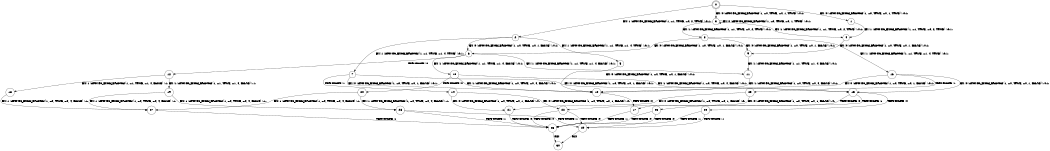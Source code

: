 digraph BCG {
size = "7, 10.5";
center = TRUE;
node [shape = circle];
0 [peripheries = 2];
0 -> 1 [label = "EX !0 !ATOMIC_EXCH_BRANCH (1, +0, TRUE, +0, 1, TRUE) !:0:1:"];
0 -> 2 [label = "EX !1 !ATOMIC_EXCH_BRANCH (1, +1, TRUE, +0, 2, TRUE) !:0:1:"];
0 -> 3 [label = "EX !0 !ATOMIC_EXCH_BRANCH (1, +0, TRUE, +0, 1, TRUE) !:0:1:"];
1 -> 4 [label = "EX !1 !ATOMIC_EXCH_BRANCH (1, +1, TRUE, +0, 2, TRUE) !:0:1:"];
2 -> 5 [label = "EX !1 !ATOMIC_EXCH_BRANCH (1, +1, TRUE, +1, 4, TRUE) !:0:1:"];
2 -> 6 [label = "EX !0 !ATOMIC_EXCH_BRANCH (1, +0, TRUE, +0, 1, FALSE) !:0:1:"];
2 -> 7 [label = "EX !1 !ATOMIC_EXCH_BRANCH (1, +1, TRUE, +1, 4, TRUE) !:0:1:"];
3 -> 4 [label = "EX !1 !ATOMIC_EXCH_BRANCH (1, +1, TRUE, +0, 2, TRUE) !:0:1:"];
3 -> 8 [label = "EX !1 !ATOMIC_EXCH_BRANCH (1, +1, TRUE, +0, 2, TRUE) !:0:1:"];
3 -> 3 [label = "EX !0 !ATOMIC_EXCH_BRANCH (1, +0, TRUE, +0, 1, TRUE) !:0:1:"];
4 -> 9 [label = "EX !0 !ATOMIC_EXCH_BRANCH (1, +0, TRUE, +0, 1, FALSE) !:0:1:"];
5 -> 10 [label = "EX !0 !ATOMIC_EXCH_BRANCH (1, +0, TRUE, +0, 1, FALSE) !:0:1:"];
6 -> 11 [label = "EX !1 !ATOMIC_EXCH_BRANCH (1, +1, TRUE, +1, 4, FALSE) !:0:1:"];
6 -> 12 [label = "TERMINATE !0"];
6 -> 13 [label = "EX !1 !ATOMIC_EXCH_BRANCH (1, +1, TRUE, +1, 4, FALSE) !:0:1:"];
7 -> 10 [label = "EX !0 !ATOMIC_EXCH_BRANCH (1, +0, TRUE, +0, 1, FALSE) !:0:1:"];
7 -> 14 [label = "TERMINATE !1"];
7 -> 15 [label = "EX !0 !ATOMIC_EXCH_BRANCH (1, +0, TRUE, +0, 1, FALSE) !:0:1:"];
8 -> 9 [label = "EX !0 !ATOMIC_EXCH_BRANCH (1, +0, TRUE, +0, 1, FALSE) !:0:1:"];
8 -> 16 [label = "EX !1 !ATOMIC_EXCH_BRANCH (1, +1, TRUE, +1, 4, TRUE) !:0:1:"];
8 -> 6 [label = "EX !0 !ATOMIC_EXCH_BRANCH (1, +0, TRUE, +0, 1, FALSE) !:0:1:"];
9 -> 11 [label = "EX !1 !ATOMIC_EXCH_BRANCH (1, +1, TRUE, +1, 4, FALSE) !:0:1:"];
10 -> 17 [label = "TERMINATE !0"];
11 -> 10 [label = "EX !1 !ATOMIC_EXCH_BRANCH (1, +0, TRUE, +0, 4, FALSE) !:0:1:"];
12 -> 18 [label = "EX !1 !ATOMIC_EXCH_BRANCH (1, +1, TRUE, +1, 4, FALSE) !:1:"];
12 -> 19 [label = "EX !1 !ATOMIC_EXCH_BRANCH (1, +1, TRUE, +1, 4, FALSE) !:1:"];
13 -> 10 [label = "EX !1 !ATOMIC_EXCH_BRANCH (1, +0, TRUE, +0, 4, FALSE) !:0:1:"];
13 -> 20 [label = "TERMINATE !0"];
13 -> 15 [label = "EX !1 !ATOMIC_EXCH_BRANCH (1, +0, TRUE, +0, 4, FALSE) !:0:1:"];
14 -> 21 [label = "EX !0 !ATOMIC_EXCH_BRANCH (1, +0, TRUE, +0, 1, FALSE) !:0:"];
14 -> 22 [label = "EX !0 !ATOMIC_EXCH_BRANCH (1, +0, TRUE, +0, 1, FALSE) !:0:"];
15 -> 17 [label = "TERMINATE !0"];
15 -> 23 [label = "TERMINATE !1"];
15 -> 24 [label = "TERMINATE !0"];
16 -> 10 [label = "EX !0 !ATOMIC_EXCH_BRANCH (1, +0, TRUE, +0, 1, FALSE) !:0:1:"];
16 -> 25 [label = "TERMINATE !1"];
16 -> 15 [label = "EX !0 !ATOMIC_EXCH_BRANCH (1, +0, TRUE, +0, 1, FALSE) !:0:1:"];
17 -> 26 [label = "TERMINATE !1"];
18 -> 27 [label = "EX !1 !ATOMIC_EXCH_BRANCH (1, +0, TRUE, +0, 4, FALSE) !:1:"];
19 -> 27 [label = "EX !1 !ATOMIC_EXCH_BRANCH (1, +0, TRUE, +0, 4, FALSE) !:1:"];
19 -> 28 [label = "EX !1 !ATOMIC_EXCH_BRANCH (1, +0, TRUE, +0, 4, FALSE) !:1:"];
20 -> 27 [label = "EX !1 !ATOMIC_EXCH_BRANCH (1, +0, TRUE, +0, 4, FALSE) !:1:"];
20 -> 28 [label = "EX !1 !ATOMIC_EXCH_BRANCH (1, +0, TRUE, +0, 4, FALSE) !:1:"];
21 -> 26 [label = "TERMINATE !0"];
22 -> 26 [label = "TERMINATE !0"];
22 -> 29 [label = "TERMINATE !0"];
23 -> 26 [label = "TERMINATE !0"];
23 -> 29 [label = "TERMINATE !0"];
24 -> 26 [label = "TERMINATE !1"];
24 -> 29 [label = "TERMINATE !1"];
25 -> 21 [label = "EX !0 !ATOMIC_EXCH_BRANCH (1, +0, TRUE, +0, 1, FALSE) !:0:"];
25 -> 22 [label = "EX !0 !ATOMIC_EXCH_BRANCH (1, +0, TRUE, +0, 1, FALSE) !:0:"];
26 -> 30 [label = "exit"];
27 -> 26 [label = "TERMINATE !1"];
28 -> 26 [label = "TERMINATE !1"];
28 -> 29 [label = "TERMINATE !1"];
29 -> 30 [label = "exit"];
}
